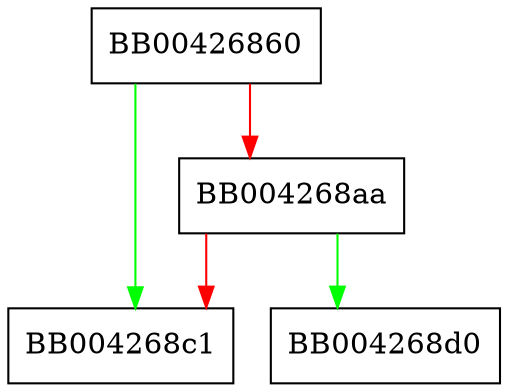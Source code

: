 digraph collect_kem {
  node [shape="box"];
  graph [splines=ortho];
  BB00426860 -> BB004268c1 [color="green"];
  BB00426860 -> BB004268aa [color="red"];
  BB004268aa -> BB004268d0 [color="green"];
  BB004268aa -> BB004268c1 [color="red"];
}